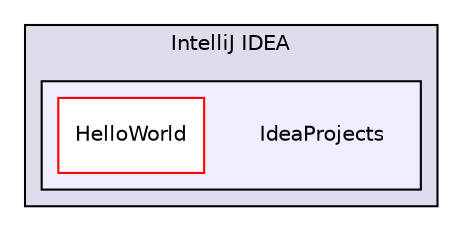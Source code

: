 digraph "/home/jaturul/IntelliJ IDEA/IdeaProjects" {
  compound=true
  node [ fontsize="10", fontname="Helvetica"];
  edge [ labelfontsize="10", labelfontname="Helvetica"];
  subgraph clusterdir_652cfc51abf8b6cbe15b6a78591b2301 {
    graph [ bgcolor="#ddddee", pencolor="black", label="IntelliJ IDEA" fontname="Helvetica", fontsize="10", URL="dir_652cfc51abf8b6cbe15b6a78591b2301.html"]
  subgraph clusterdir_0170ef9a6515bfa7b79f289b0ebd1a48 {
    graph [ bgcolor="#eeeeff", pencolor="black", label="" URL="dir_0170ef9a6515bfa7b79f289b0ebd1a48.html"];
    dir_0170ef9a6515bfa7b79f289b0ebd1a48 [shape=plaintext label="IdeaProjects"];
    dir_530c9be13fd4ae9e37b9da53313643e5 [shape=box label="HelloWorld" color="red" fillcolor="white" style="filled" URL="dir_530c9be13fd4ae9e37b9da53313643e5.html"];
  }
  }
}
